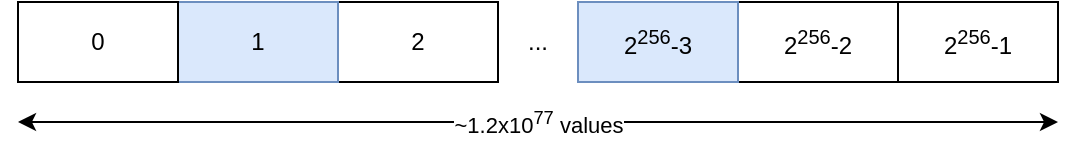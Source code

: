 <mxfile version="15.5.2" type="device"><diagram id="DHfbd98641siyeLlH9my" name="Page-1"><mxGraphModel dx="1350" dy="764" grid="1" gridSize="10" guides="1" tooltips="1" connect="1" arrows="1" fold="1" page="1" pageScale="1" pageWidth="850" pageHeight="1100" math="0" shadow="0"><root><mxCell id="0"/><mxCell id="1" parent="0"/><mxCell id="dmhknnnHTf1WkdzNFo9v-2" value="&lt;div&gt;...&lt;/div&gt;" style="rounded=0;whiteSpace=wrap;html=1;fillColor=none;strokeColor=none;" vertex="1" parent="1"><mxGeometry x="400" y="360" width="40" height="40" as="geometry"/></mxCell><mxCell id="dmhknnnHTf1WkdzNFo9v-3" value="2&lt;sup&gt;256&lt;/sup&gt;-2" style="rounded=0;whiteSpace=wrap;html=1;" vertex="1" parent="1"><mxGeometry x="520" y="360" width="80" height="40" as="geometry"/></mxCell><mxCell id="dmhknnnHTf1WkdzNFo9v-6" value="2" style="rounded=0;whiteSpace=wrap;html=1;" vertex="1" parent="1"><mxGeometry x="320" y="360" width="80" height="40" as="geometry"/></mxCell><mxCell id="dmhknnnHTf1WkdzNFo9v-7" value="1" style="rounded=0;whiteSpace=wrap;html=1;fillColor=#dae8fc;strokeColor=#6c8ebf;" vertex="1" parent="1"><mxGeometry x="240" y="360" width="80" height="40" as="geometry"/></mxCell><mxCell id="dmhknnnHTf1WkdzNFo9v-8" value="0" style="rounded=0;whiteSpace=wrap;html=1;" vertex="1" parent="1"><mxGeometry x="160" y="360" width="80" height="40" as="geometry"/></mxCell><mxCell id="dmhknnnHTf1WkdzNFo9v-9" value="2&lt;sup&gt;256&lt;/sup&gt;-1" style="rounded=0;whiteSpace=wrap;html=1;" vertex="1" parent="1"><mxGeometry x="600" y="360" width="80" height="40" as="geometry"/></mxCell><mxCell id="dmhknnnHTf1WkdzNFo9v-40" value="~1.2x10&lt;sup&gt;77&lt;/sup&gt; values" style="endArrow=classic;startArrow=classic;html=1;rounded=0;" edge="1" parent="1"><mxGeometry width="50" height="50" relative="1" as="geometry"><mxPoint x="160" y="420" as="sourcePoint"/><mxPoint x="680" y="420" as="targetPoint"/><Array as="points"/></mxGeometry></mxCell><mxCell id="dmhknnnHTf1WkdzNFo9v-43" value="2&lt;sup&gt;256&lt;/sup&gt;-3" style="rounded=0;whiteSpace=wrap;html=1;fillColor=#dae8fc;strokeColor=#6c8ebf;" vertex="1" parent="1"><mxGeometry x="440" y="360" width="80" height="40" as="geometry"/></mxCell></root></mxGraphModel></diagram></mxfile>